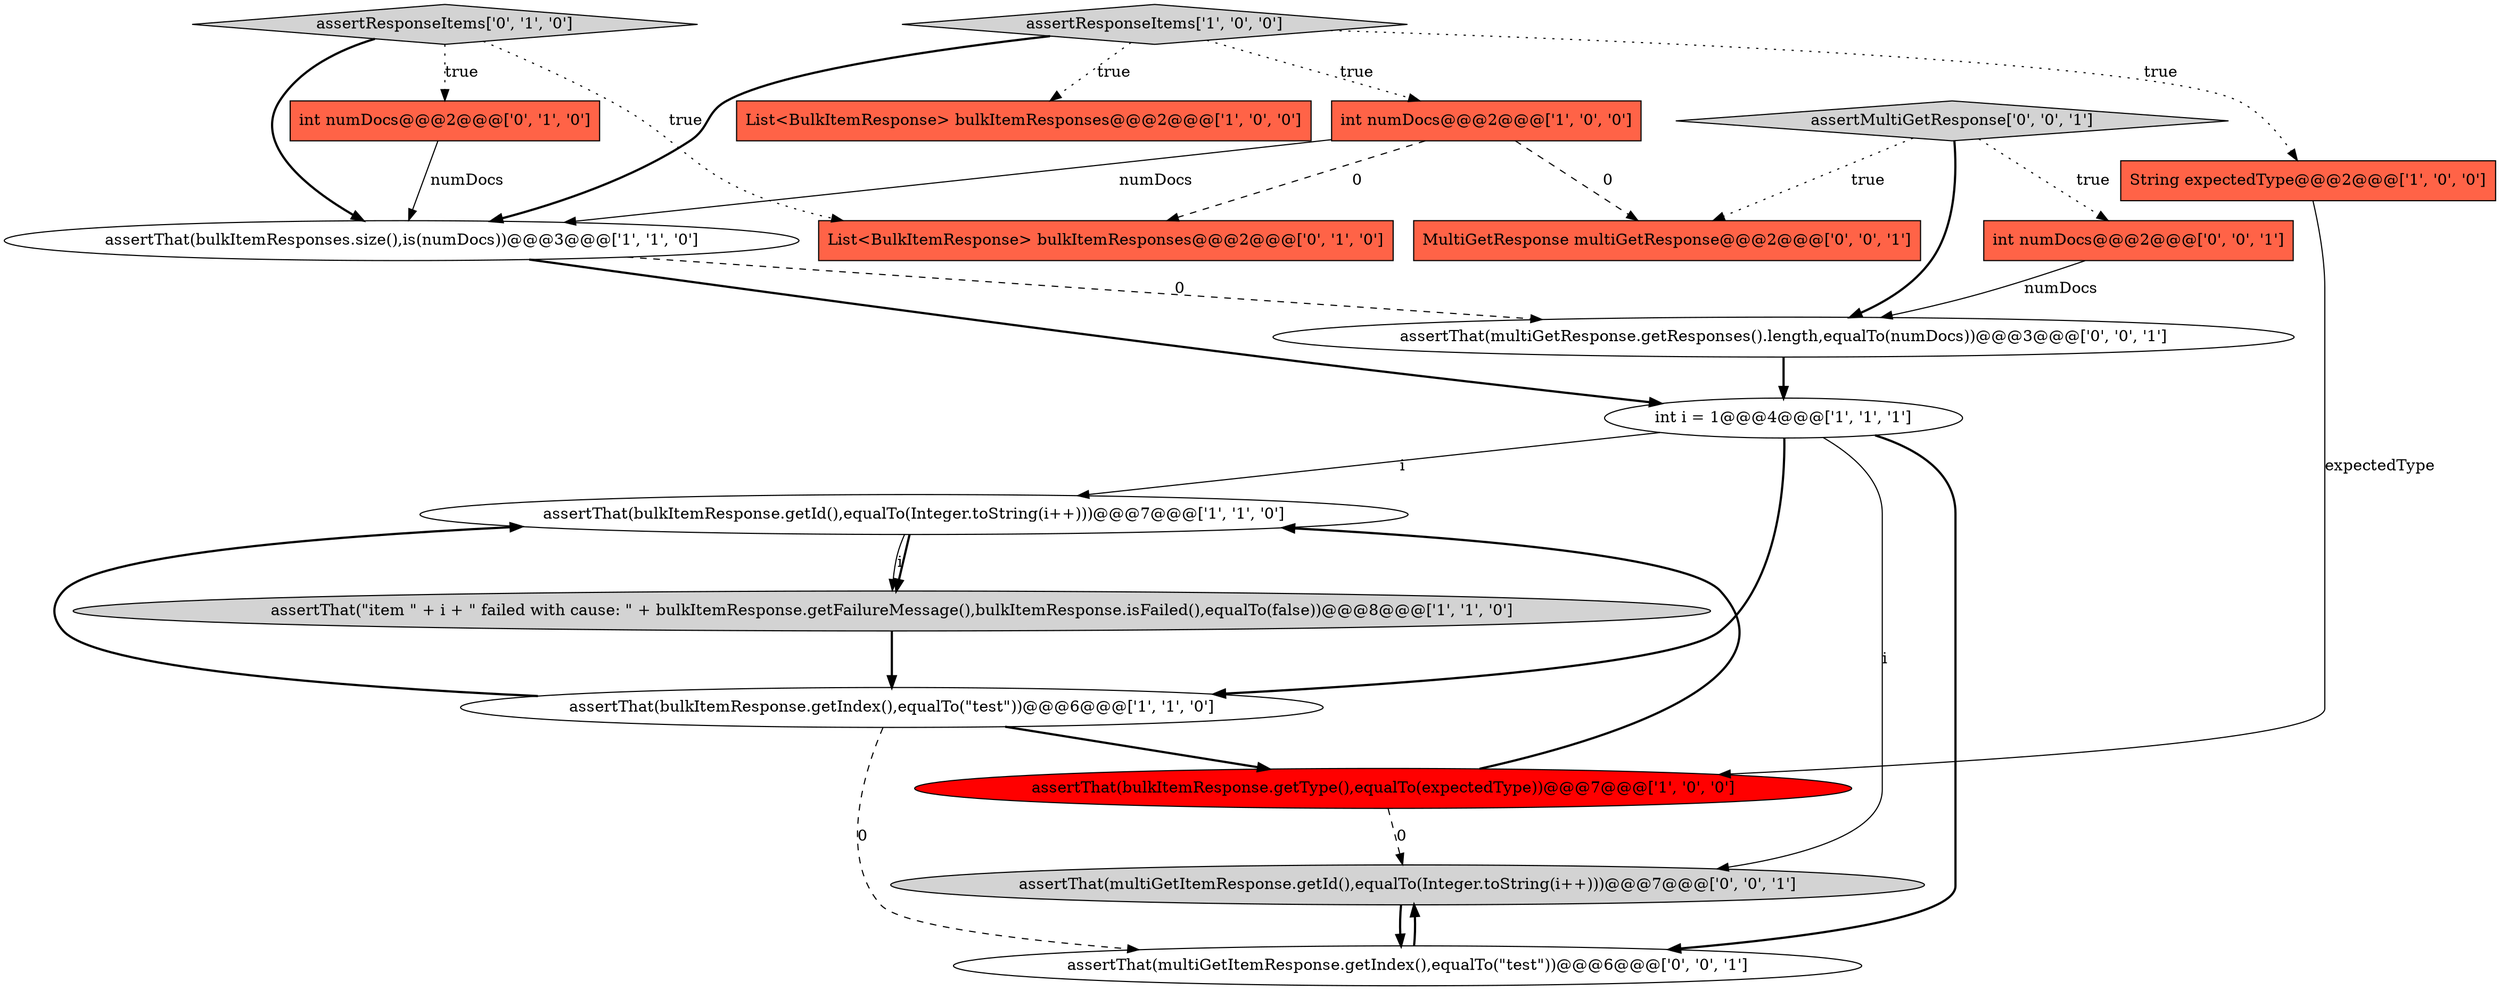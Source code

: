 digraph {
7 [style = filled, label = "int numDocs@@@2@@@['1', '0', '0']", fillcolor = tomato, shape = box image = "AAA1AAABBB1BBB"];
9 [style = filled, label = "assertThat(bulkItemResponse.getType(),equalTo(expectedType))@@@7@@@['1', '0', '0']", fillcolor = red, shape = ellipse image = "AAA1AAABBB1BBB"];
10 [style = filled, label = "int numDocs@@@2@@@['0', '1', '0']", fillcolor = tomato, shape = box image = "AAA0AAABBB2BBB"];
15 [style = filled, label = "int numDocs@@@2@@@['0', '0', '1']", fillcolor = tomato, shape = box image = "AAA0AAABBB3BBB"];
11 [style = filled, label = "List<BulkItemResponse> bulkItemResponses@@@2@@@['0', '1', '0']", fillcolor = tomato, shape = box image = "AAA1AAABBB2BBB"];
5 [style = filled, label = "String expectedType@@@2@@@['1', '0', '0']", fillcolor = tomato, shape = box image = "AAA0AAABBB1BBB"];
18 [style = filled, label = "assertMultiGetResponse['0', '0', '1']", fillcolor = lightgray, shape = diamond image = "AAA0AAABBB3BBB"];
14 [style = filled, label = "assertThat(multiGetResponse.getResponses().length,equalTo(numDocs))@@@3@@@['0', '0', '1']", fillcolor = white, shape = ellipse image = "AAA0AAABBB3BBB"];
8 [style = filled, label = "assertThat(bulkItemResponse.getId(),equalTo(Integer.toString(i++)))@@@7@@@['1', '1', '0']", fillcolor = white, shape = ellipse image = "AAA0AAABBB1BBB"];
6 [style = filled, label = "assertThat(bulkItemResponses.size(),is(numDocs))@@@3@@@['1', '1', '0']", fillcolor = white, shape = ellipse image = "AAA0AAABBB1BBB"];
4 [style = filled, label = "assertThat(\"item \" + i + \" failed with cause: \" + bulkItemResponse.getFailureMessage(),bulkItemResponse.isFailed(),equalTo(false))@@@8@@@['1', '1', '0']", fillcolor = lightgray, shape = ellipse image = "AAA0AAABBB1BBB"];
12 [style = filled, label = "assertResponseItems['0', '1', '0']", fillcolor = lightgray, shape = diamond image = "AAA0AAABBB2BBB"];
13 [style = filled, label = "assertThat(multiGetItemResponse.getId(),equalTo(Integer.toString(i++)))@@@7@@@['0', '0', '1']", fillcolor = lightgray, shape = ellipse image = "AAA0AAABBB3BBB"];
2 [style = filled, label = "assertResponseItems['1', '0', '0']", fillcolor = lightgray, shape = diamond image = "AAA0AAABBB1BBB"];
3 [style = filled, label = "int i = 1@@@4@@@['1', '1', '1']", fillcolor = white, shape = ellipse image = "AAA0AAABBB1BBB"];
1 [style = filled, label = "List<BulkItemResponse> bulkItemResponses@@@2@@@['1', '0', '0']", fillcolor = tomato, shape = box image = "AAA0AAABBB1BBB"];
16 [style = filled, label = "MultiGetResponse multiGetResponse@@@2@@@['0', '0', '1']", fillcolor = tomato, shape = box image = "AAA0AAABBB3BBB"];
17 [style = filled, label = "assertThat(multiGetItemResponse.getIndex(),equalTo(\"test\"))@@@6@@@['0', '0', '1']", fillcolor = white, shape = ellipse image = "AAA0AAABBB3BBB"];
0 [style = filled, label = "assertThat(bulkItemResponse.getIndex(),equalTo(\"test\"))@@@6@@@['1', '1', '0']", fillcolor = white, shape = ellipse image = "AAA0AAABBB1BBB"];
14->3 [style = bold, label=""];
6->3 [style = bold, label=""];
15->14 [style = solid, label="numDocs"];
0->9 [style = bold, label=""];
10->6 [style = solid, label="numDocs"];
18->16 [style = dotted, label="true"];
2->6 [style = bold, label=""];
7->16 [style = dashed, label="0"];
3->8 [style = solid, label="i"];
18->15 [style = dotted, label="true"];
7->11 [style = dashed, label="0"];
6->14 [style = dashed, label="0"];
9->8 [style = bold, label=""];
12->6 [style = bold, label=""];
3->13 [style = solid, label="i"];
0->17 [style = dashed, label="0"];
3->0 [style = bold, label=""];
4->0 [style = bold, label=""];
12->11 [style = dotted, label="true"];
13->17 [style = bold, label=""];
12->10 [style = dotted, label="true"];
2->1 [style = dotted, label="true"];
2->7 [style = dotted, label="true"];
9->13 [style = dashed, label="0"];
0->8 [style = bold, label=""];
3->17 [style = bold, label=""];
7->6 [style = solid, label="numDocs"];
17->13 [style = bold, label=""];
8->4 [style = bold, label=""];
2->5 [style = dotted, label="true"];
5->9 [style = solid, label="expectedType"];
18->14 [style = bold, label=""];
8->4 [style = solid, label="i"];
}
